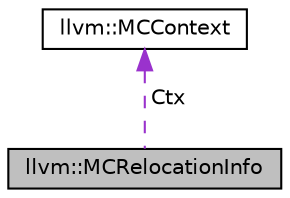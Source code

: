 digraph "llvm::MCRelocationInfo"
{
 // LATEX_PDF_SIZE
  bgcolor="transparent";
  edge [fontname="Helvetica",fontsize="10",labelfontname="Helvetica",labelfontsize="10"];
  node [fontname="Helvetica",fontsize="10",shape=record];
  Node1 [label="llvm::MCRelocationInfo",height=0.2,width=0.4,color="black", fillcolor="grey75", style="filled", fontcolor="black",tooltip="Create MCExprs from relocations found in an object file."];
  Node2 -> Node1 [dir="back",color="darkorchid3",fontsize="10",style="dashed",label=" Ctx" ,fontname="Helvetica"];
  Node2 [label="llvm::MCContext",height=0.2,width=0.4,color="black",URL="$classllvm_1_1MCContext.html",tooltip="Context object for machine code objects."];
}
